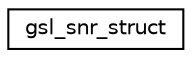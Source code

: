 digraph "Graphical Class Hierarchy"
{
 // LATEX_PDF_SIZE
  edge [fontname="Helvetica",fontsize="10",labelfontname="Helvetica",labelfontsize="10"];
  node [fontname="Helvetica",fontsize="10",shape=record];
  rankdir="LR";
  Node0 [label="gsl_snr_struct",height=0.2,width=0.4,color="black", fillcolor="white", style="filled",URL="$structgsl__snr__struct.html",tooltip=" "];
}
